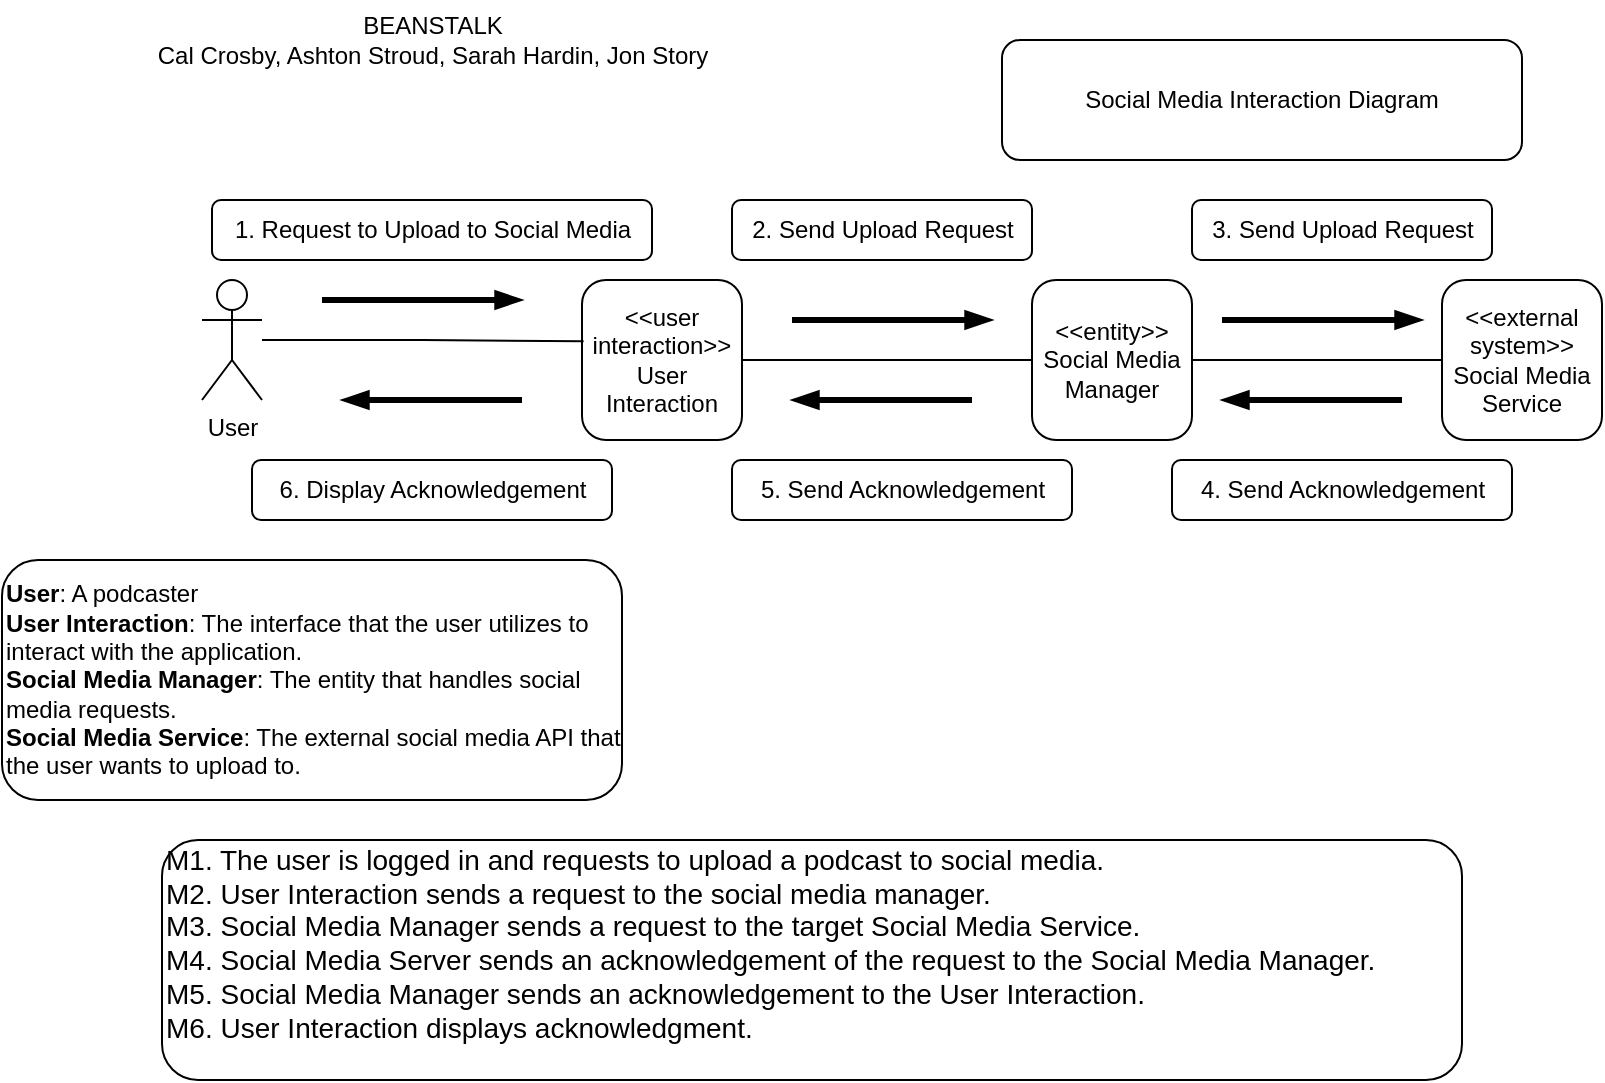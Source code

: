 <mxfile version="22.0.4" type="device">
  <diagram name="Page-1" id="3gxddhXzKKZRk-OIyxOT">
    <mxGraphModel dx="606" dy="669" grid="1" gridSize="10" guides="1" tooltips="1" connect="1" arrows="1" fold="1" page="1" pageScale="1" pageWidth="850" pageHeight="1100" math="0" shadow="0">
      <root>
        <mxCell id="0" />
        <mxCell id="1" parent="0" />
        <mxCell id="OSn7Ex0KW1HROBWdStls-2" value="Social Media Interaction Diagram" style="rounded=1;whiteSpace=wrap;html=1;" parent="1" vertex="1">
          <mxGeometry x="530" y="30" width="260" height="60" as="geometry" />
        </mxCell>
        <mxCell id="OSn7Ex0KW1HROBWdStls-3" value="&lt;span style=&quot;font-size: 14px;&quot;&gt;M1. The user is logged in and requests to upload a podcast to social media.&lt;br&gt;M2. User Interaction sends a request to the social media manager.&lt;br&gt;M3. Social Media Manager sends a request to the target Social Media Service.&lt;br&gt;M4. Social Media Server sends an acknowledgement of the request to the Social Media Manager.&lt;br&gt;M5. Social Media Manager sends an acknowledgement to the User Interaction.&lt;br&gt;M6. User Interaction displays acknowledgment.&lt;br&gt;&lt;br&gt;&lt;/span&gt;" style="rounded=1;whiteSpace=wrap;html=1;align=left;" parent="1" vertex="1">
          <mxGeometry x="110" y="430" width="650" height="120" as="geometry" />
        </mxCell>
        <mxCell id="OSn7Ex0KW1HROBWdStls-4" value="&lt;b&gt;User&lt;/b&gt;: A podcaster&lt;br&gt;&lt;b&gt;User Interaction&lt;/b&gt;: The interface that the user utilizes to interact with the application.&lt;br&gt;&lt;b&gt;Social Media Manager&lt;/b&gt;: The entity that handles social media requests.&lt;br&gt;&lt;b&gt;Social Media Service&lt;/b&gt;: The external social media API that the user wants to upload to." style="rounded=1;whiteSpace=wrap;html=1;align=left;" parent="1" vertex="1">
          <mxGeometry x="30" y="290" width="310" height="120" as="geometry" />
        </mxCell>
        <mxCell id="OSn7Ex0KW1HROBWdStls-5" value="User" style="shape=umlActor;verticalLabelPosition=bottom;verticalAlign=top;html=1;outlineConnect=0;" parent="1" vertex="1">
          <mxGeometry x="130" y="150" width="30" height="60" as="geometry" />
        </mxCell>
        <mxCell id="0dLl7Db_bLqx3fOjTKsX-8" style="edgeStyle=orthogonalEdgeStyle;rounded=0;orthogonalLoop=1;jettySize=auto;html=1;entryX=0;entryY=0.5;entryDx=0;entryDy=0;endArrow=none;endFill=0;" parent="1" source="OSn7Ex0KW1HROBWdStls-6" target="0dLl7Db_bLqx3fOjTKsX-1" edge="1">
          <mxGeometry relative="1" as="geometry" />
        </mxCell>
        <mxCell id="OSn7Ex0KW1HROBWdStls-6" value="&amp;lt;&amp;lt;user interaction&amp;gt;&amp;gt;&lt;br&gt;User Interaction" style="whiteSpace=wrap;html=1;aspect=fixed;rounded=1;" parent="1" vertex="1">
          <mxGeometry x="320" y="150" width="80" height="80" as="geometry" />
        </mxCell>
        <mxCell id="OSn7Ex0KW1HROBWdStls-7" style="edgeStyle=orthogonalEdgeStyle;rounded=0;orthogonalLoop=1;jettySize=auto;html=1;entryX=0.01;entryY=0.383;entryDx=0;entryDy=0;entryPerimeter=0;endArrow=none;endFill=0;" parent="1" source="OSn7Ex0KW1HROBWdStls-5" target="OSn7Ex0KW1HROBWdStls-6" edge="1">
          <mxGeometry relative="1" as="geometry" />
        </mxCell>
        <mxCell id="OSn7Ex0KW1HROBWdStls-8" value="" style="endArrow=blockThin;html=1;rounded=0;strokeWidth=3;endFill=1;" parent="1" edge="1">
          <mxGeometry width="50" height="50" relative="1" as="geometry">
            <mxPoint x="190" y="160" as="sourcePoint" />
            <mxPoint x="290" y="160" as="targetPoint" />
            <Array as="points" />
          </mxGeometry>
        </mxCell>
        <mxCell id="OSn7Ex0KW1HROBWdStls-10" value="" style="endArrow=blockThin;html=1;rounded=0;strokeWidth=3;endFill=1;" parent="1" edge="1">
          <mxGeometry width="50" height="50" relative="1" as="geometry">
            <mxPoint x="290" y="210" as="sourcePoint" />
            <mxPoint x="200" y="210" as="targetPoint" />
            <Array as="points" />
          </mxGeometry>
        </mxCell>
        <mxCell id="OSn7Ex0KW1HROBWdStls-12" value="" style="endArrow=blockThin;html=1;rounded=0;strokeWidth=3;endFill=1;" parent="1" edge="1">
          <mxGeometry width="50" height="50" relative="1" as="geometry">
            <mxPoint x="515" y="210" as="sourcePoint" />
            <mxPoint x="425" y="210" as="targetPoint" />
            <Array as="points" />
          </mxGeometry>
        </mxCell>
        <mxCell id="OSn7Ex0KW1HROBWdStls-13" value="" style="endArrow=blockThin;html=1;rounded=0;strokeWidth=3;endFill=1;" parent="1" edge="1">
          <mxGeometry width="50" height="50" relative="1" as="geometry">
            <mxPoint x="425" y="170" as="sourcePoint" />
            <mxPoint x="525" y="170" as="targetPoint" />
            <Array as="points" />
          </mxGeometry>
        </mxCell>
        <mxCell id="OSn7Ex0KW1HROBWdStls-14" value="1. Request to Upload to Social Media" style="text;html=1;align=center;verticalAlign=middle;resizable=0;points=[];autosize=1;strokeColor=default;fillColor=none;rounded=1;" parent="1" vertex="1">
          <mxGeometry x="135" y="110" width="220" height="30" as="geometry" />
        </mxCell>
        <mxCell id="OSn7Ex0KW1HROBWdStls-16" value="2. Send Upload Request" style="text;html=1;align=center;verticalAlign=middle;resizable=0;points=[];autosize=1;strokeColor=default;fillColor=none;rounded=1;" parent="1" vertex="1">
          <mxGeometry x="395" y="110" width="150" height="30" as="geometry" />
        </mxCell>
        <mxCell id="OSn7Ex0KW1HROBWdStls-17" value="5. Send Acknowledgement" style="text;html=1;align=center;verticalAlign=middle;resizable=0;points=[];autosize=1;strokeColor=default;fillColor=none;rounded=1;" parent="1" vertex="1">
          <mxGeometry x="395" y="240" width="170" height="30" as="geometry" />
        </mxCell>
        <mxCell id="OSn7Ex0KW1HROBWdStls-18" value="6. Display Acknowledgement" style="text;html=1;align=center;verticalAlign=middle;resizable=0;points=[];autosize=1;strokeColor=default;fillColor=none;rounded=1;" parent="1" vertex="1">
          <mxGeometry x="155" y="240" width="180" height="30" as="geometry" />
        </mxCell>
        <mxCell id="0dLl7Db_bLqx3fOjTKsX-9" style="edgeStyle=orthogonalEdgeStyle;rounded=0;orthogonalLoop=1;jettySize=auto;html=1;entryX=0;entryY=0.5;entryDx=0;entryDy=0;endArrow=none;endFill=0;" parent="1" source="0dLl7Db_bLqx3fOjTKsX-1" target="0dLl7Db_bLqx3fOjTKsX-3" edge="1">
          <mxGeometry relative="1" as="geometry" />
        </mxCell>
        <mxCell id="0dLl7Db_bLqx3fOjTKsX-1" value="&amp;lt;&amp;lt;entity&amp;gt;&amp;gt;&lt;br&gt;Social Media Manager" style="whiteSpace=wrap;html=1;aspect=fixed;rounded=1;" parent="1" vertex="1">
          <mxGeometry x="545" y="150" width="80" height="80" as="geometry" />
        </mxCell>
        <mxCell id="0dLl7Db_bLqx3fOjTKsX-3" value="&amp;lt;&amp;lt;external system&amp;gt;&amp;gt;&lt;br&gt;Social Media Service" style="whiteSpace=wrap;html=1;aspect=fixed;rounded=1;" parent="1" vertex="1">
          <mxGeometry x="750" y="150" width="80" height="80" as="geometry" />
        </mxCell>
        <mxCell id="0dLl7Db_bLqx3fOjTKsX-4" value="" style="endArrow=blockThin;html=1;rounded=0;strokeWidth=3;endFill=1;" parent="1" edge="1">
          <mxGeometry width="50" height="50" relative="1" as="geometry">
            <mxPoint x="640" y="170" as="sourcePoint" />
            <mxPoint x="740" y="170" as="targetPoint" />
            <Array as="points" />
          </mxGeometry>
        </mxCell>
        <mxCell id="0dLl7Db_bLqx3fOjTKsX-5" value="" style="endArrow=blockThin;html=1;rounded=0;strokeWidth=3;endFill=1;" parent="1" edge="1">
          <mxGeometry width="50" height="50" relative="1" as="geometry">
            <mxPoint x="730" y="210" as="sourcePoint" />
            <mxPoint x="640" y="210" as="targetPoint" />
            <Array as="points" />
          </mxGeometry>
        </mxCell>
        <mxCell id="0dLl7Db_bLqx3fOjTKsX-6" value="3. Send Upload Request" style="text;html=1;align=center;verticalAlign=middle;resizable=0;points=[];autosize=1;strokeColor=default;fillColor=none;rounded=1;" parent="1" vertex="1">
          <mxGeometry x="625" y="110" width="150" height="30" as="geometry" />
        </mxCell>
        <mxCell id="0dLl7Db_bLqx3fOjTKsX-7" value="4. Send Acknowledgement" style="text;html=1;align=center;verticalAlign=middle;resizable=0;points=[];autosize=1;strokeColor=default;fillColor=none;rounded=1;" parent="1" vertex="1">
          <mxGeometry x="615" y="240" width="170" height="30" as="geometry" />
        </mxCell>
        <mxCell id="0dLl7Db_bLqx3fOjTKsX-10" value="BEANSTALK&lt;br&gt;Cal Crosby, Ashton Stroud, Sarah Hardin, Jon Story" style="text;html=1;align=center;verticalAlign=middle;resizable=0;points=[];autosize=1;strokeColor=none;fillColor=none;" parent="1" vertex="1">
          <mxGeometry x="95" y="10" width="300" height="40" as="geometry" />
        </mxCell>
      </root>
    </mxGraphModel>
  </diagram>
</mxfile>
